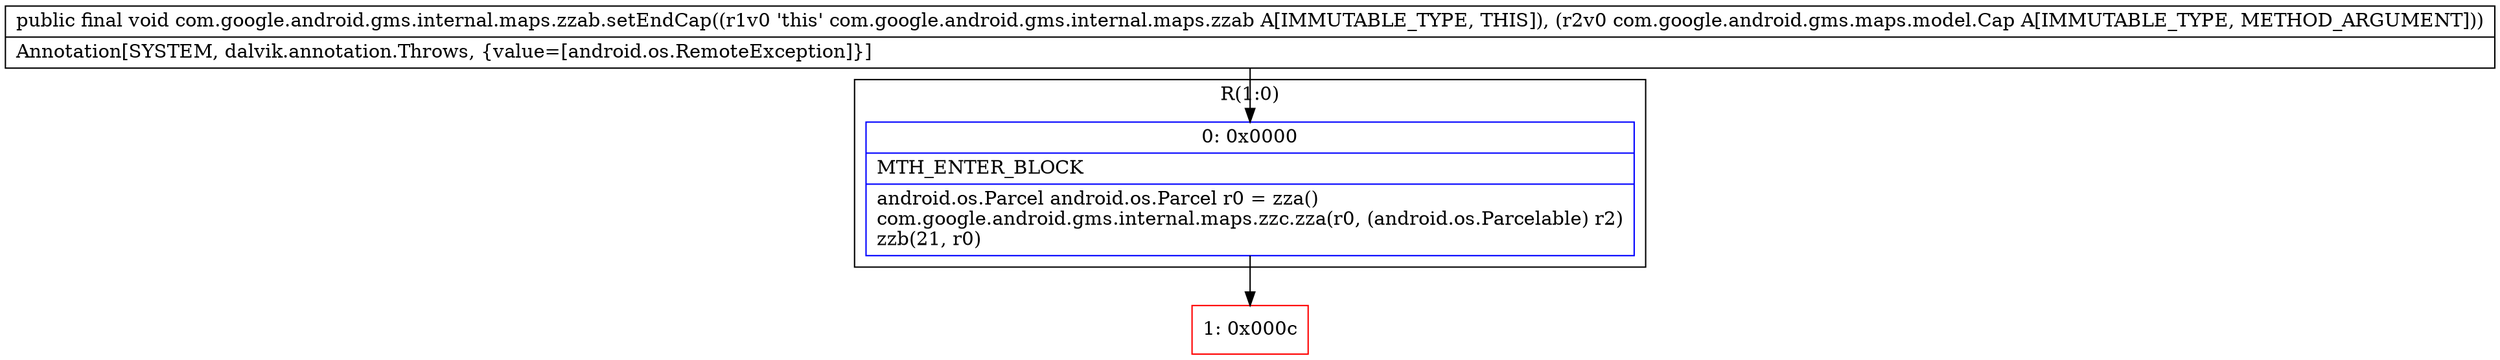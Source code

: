 digraph "CFG forcom.google.android.gms.internal.maps.zzab.setEndCap(Lcom\/google\/android\/gms\/maps\/model\/Cap;)V" {
subgraph cluster_Region_1316328797 {
label = "R(1:0)";
node [shape=record,color=blue];
Node_0 [shape=record,label="{0\:\ 0x0000|MTH_ENTER_BLOCK\l|android.os.Parcel android.os.Parcel r0 = zza()\lcom.google.android.gms.internal.maps.zzc.zza(r0, (android.os.Parcelable) r2)\lzzb(21, r0)\l}"];
}
Node_1 [shape=record,color=red,label="{1\:\ 0x000c}"];
MethodNode[shape=record,label="{public final void com.google.android.gms.internal.maps.zzab.setEndCap((r1v0 'this' com.google.android.gms.internal.maps.zzab A[IMMUTABLE_TYPE, THIS]), (r2v0 com.google.android.gms.maps.model.Cap A[IMMUTABLE_TYPE, METHOD_ARGUMENT]))  | Annotation[SYSTEM, dalvik.annotation.Throws, \{value=[android.os.RemoteException]\}]\l}"];
MethodNode -> Node_0;
Node_0 -> Node_1;
}

